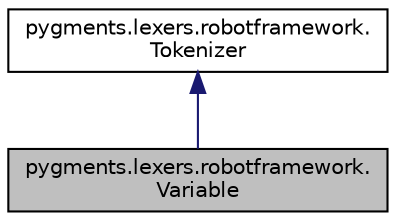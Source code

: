 digraph "pygments.lexers.robotframework.Variable"
{
 // LATEX_PDF_SIZE
  edge [fontname="Helvetica",fontsize="10",labelfontname="Helvetica",labelfontsize="10"];
  node [fontname="Helvetica",fontsize="10",shape=record];
  Node1 [label="pygments.lexers.robotframework.\lVariable",height=0.2,width=0.4,color="black", fillcolor="grey75", style="filled", fontcolor="black",tooltip=" "];
  Node2 -> Node1 [dir="back",color="midnightblue",fontsize="10",style="solid",fontname="Helvetica"];
  Node2 [label="pygments.lexers.robotframework.\lTokenizer",height=0.2,width=0.4,color="black", fillcolor="white", style="filled",URL="$classpygments_1_1lexers_1_1robotframework_1_1Tokenizer.html",tooltip=" "];
}
